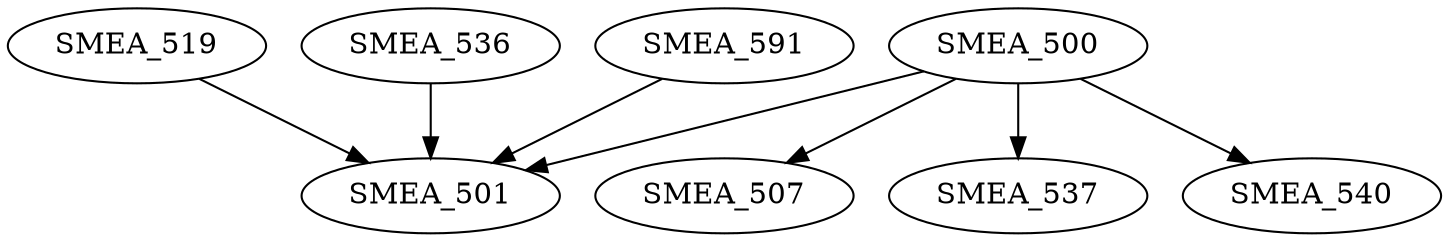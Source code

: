 digraph G {
    edge [color=black];
    SMEA_500 -> SMEA_501;
    SMEA_519 -> SMEA_501;
    SMEA_536 -> SMEA_501;
    SMEA_591 -> SMEA_501;
    edge [color=black];
    SMEA_500 -> SMEA_507;
    edge [color=black];
    SMEA_500 -> SMEA_537;
    edge [color=black];
    SMEA_500 -> SMEA_540;
}
